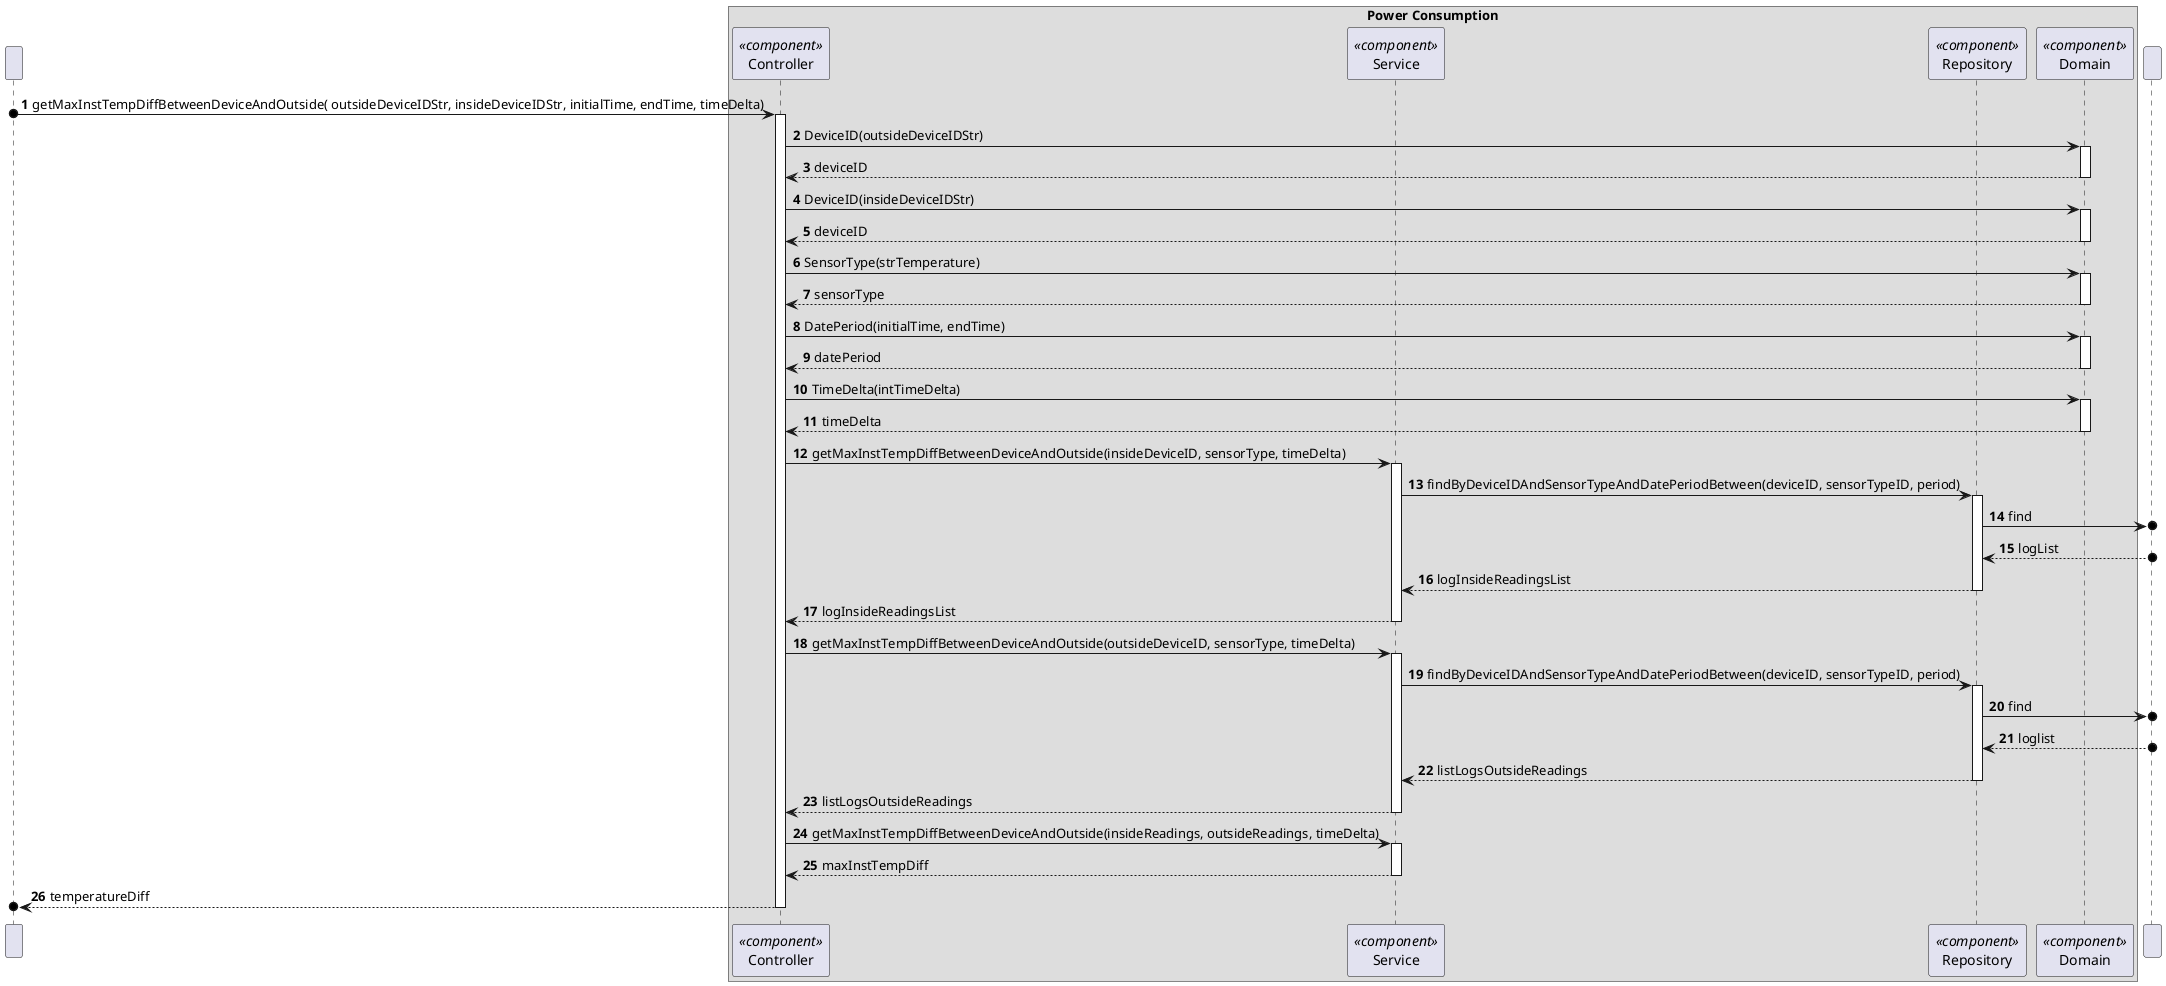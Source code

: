 @startuml
'https://plantuml.com/sequence-diagram

participant " " as User
box "Power Consumption"
participant Controller as "Controller"<<component>>
participant Service as "Service"<<component>>
participant Repository as "Repository"<<component>>
participant Domain as "Domain"<<component>>
end box

participant DataBase as " "

autonumber

User o-> Controller: getMaxInstTempDiffBetweenDeviceAndOutside( outsideDeviceIDStr, insideDeviceIDStr, initialTime, endTime, timeDelta)

activate Controller

Controller -> Domain :DeviceID(outsideDeviceIDStr)
activate Domain

Domain --> Controller : deviceID
deactivate Domain

Controller -> Domain: DeviceID(insideDeviceIDStr)
activate Domain

Domain --> Controller : deviceID
deactivate Domain

Controller -> Domain: SensorType(strTemperature)
activate Domain

Domain --> Controller : sensorType
deactivate Domain

Controller -> Domain: DatePeriod(initialTime, endTime)
activate Domain

Domain --> Controller : datePeriod
deactivate Domain

Controller -> Domain: TimeDelta(intTimeDelta)
activate Domain

Domain --> Controller : timeDelta
deactivate Domain

Controller -> Service: getMaxInstTempDiffBetweenDeviceAndOutside(insideDeviceID, sensorType, timeDelta)
activate Service

Service -> Repository: findByDeviceIDAndSensorTypeAndDatePeriodBetween(deviceID, sensorTypeID, period)

activate Repository

Repository ->o DataBase: find


DataBase o--> Repository: logList

Repository --> Service: logInsideReadingsList
deactivate Repository

Service --> Controller: logInsideReadingsList
deactivate Service

Controller -> Service: getMaxInstTempDiffBetweenDeviceAndOutside(outsideDeviceID, sensorType, timeDelta)
activate Service

Service -> Repository: findByDeviceIDAndSensorTypeAndDatePeriodBetween(deviceID, sensorTypeID, period)

activate Repository

Repository ->o DataBase: find

DataBase o--> Repository: loglist



Repository --> Service: listLogsOutsideReadings
deactivate Repository

Service --> Controller: listLogsOutsideReadings
deactivate Service

Controller -> Service: getMaxInstTempDiffBetweenDeviceAndOutside(insideReadings, outsideReadings, timeDelta)
activate Service

Service --> Controller: maxInstTempDiff
deactivate Service

Controller -->o User: temperatureDiff
deactivate Controller







@enduml